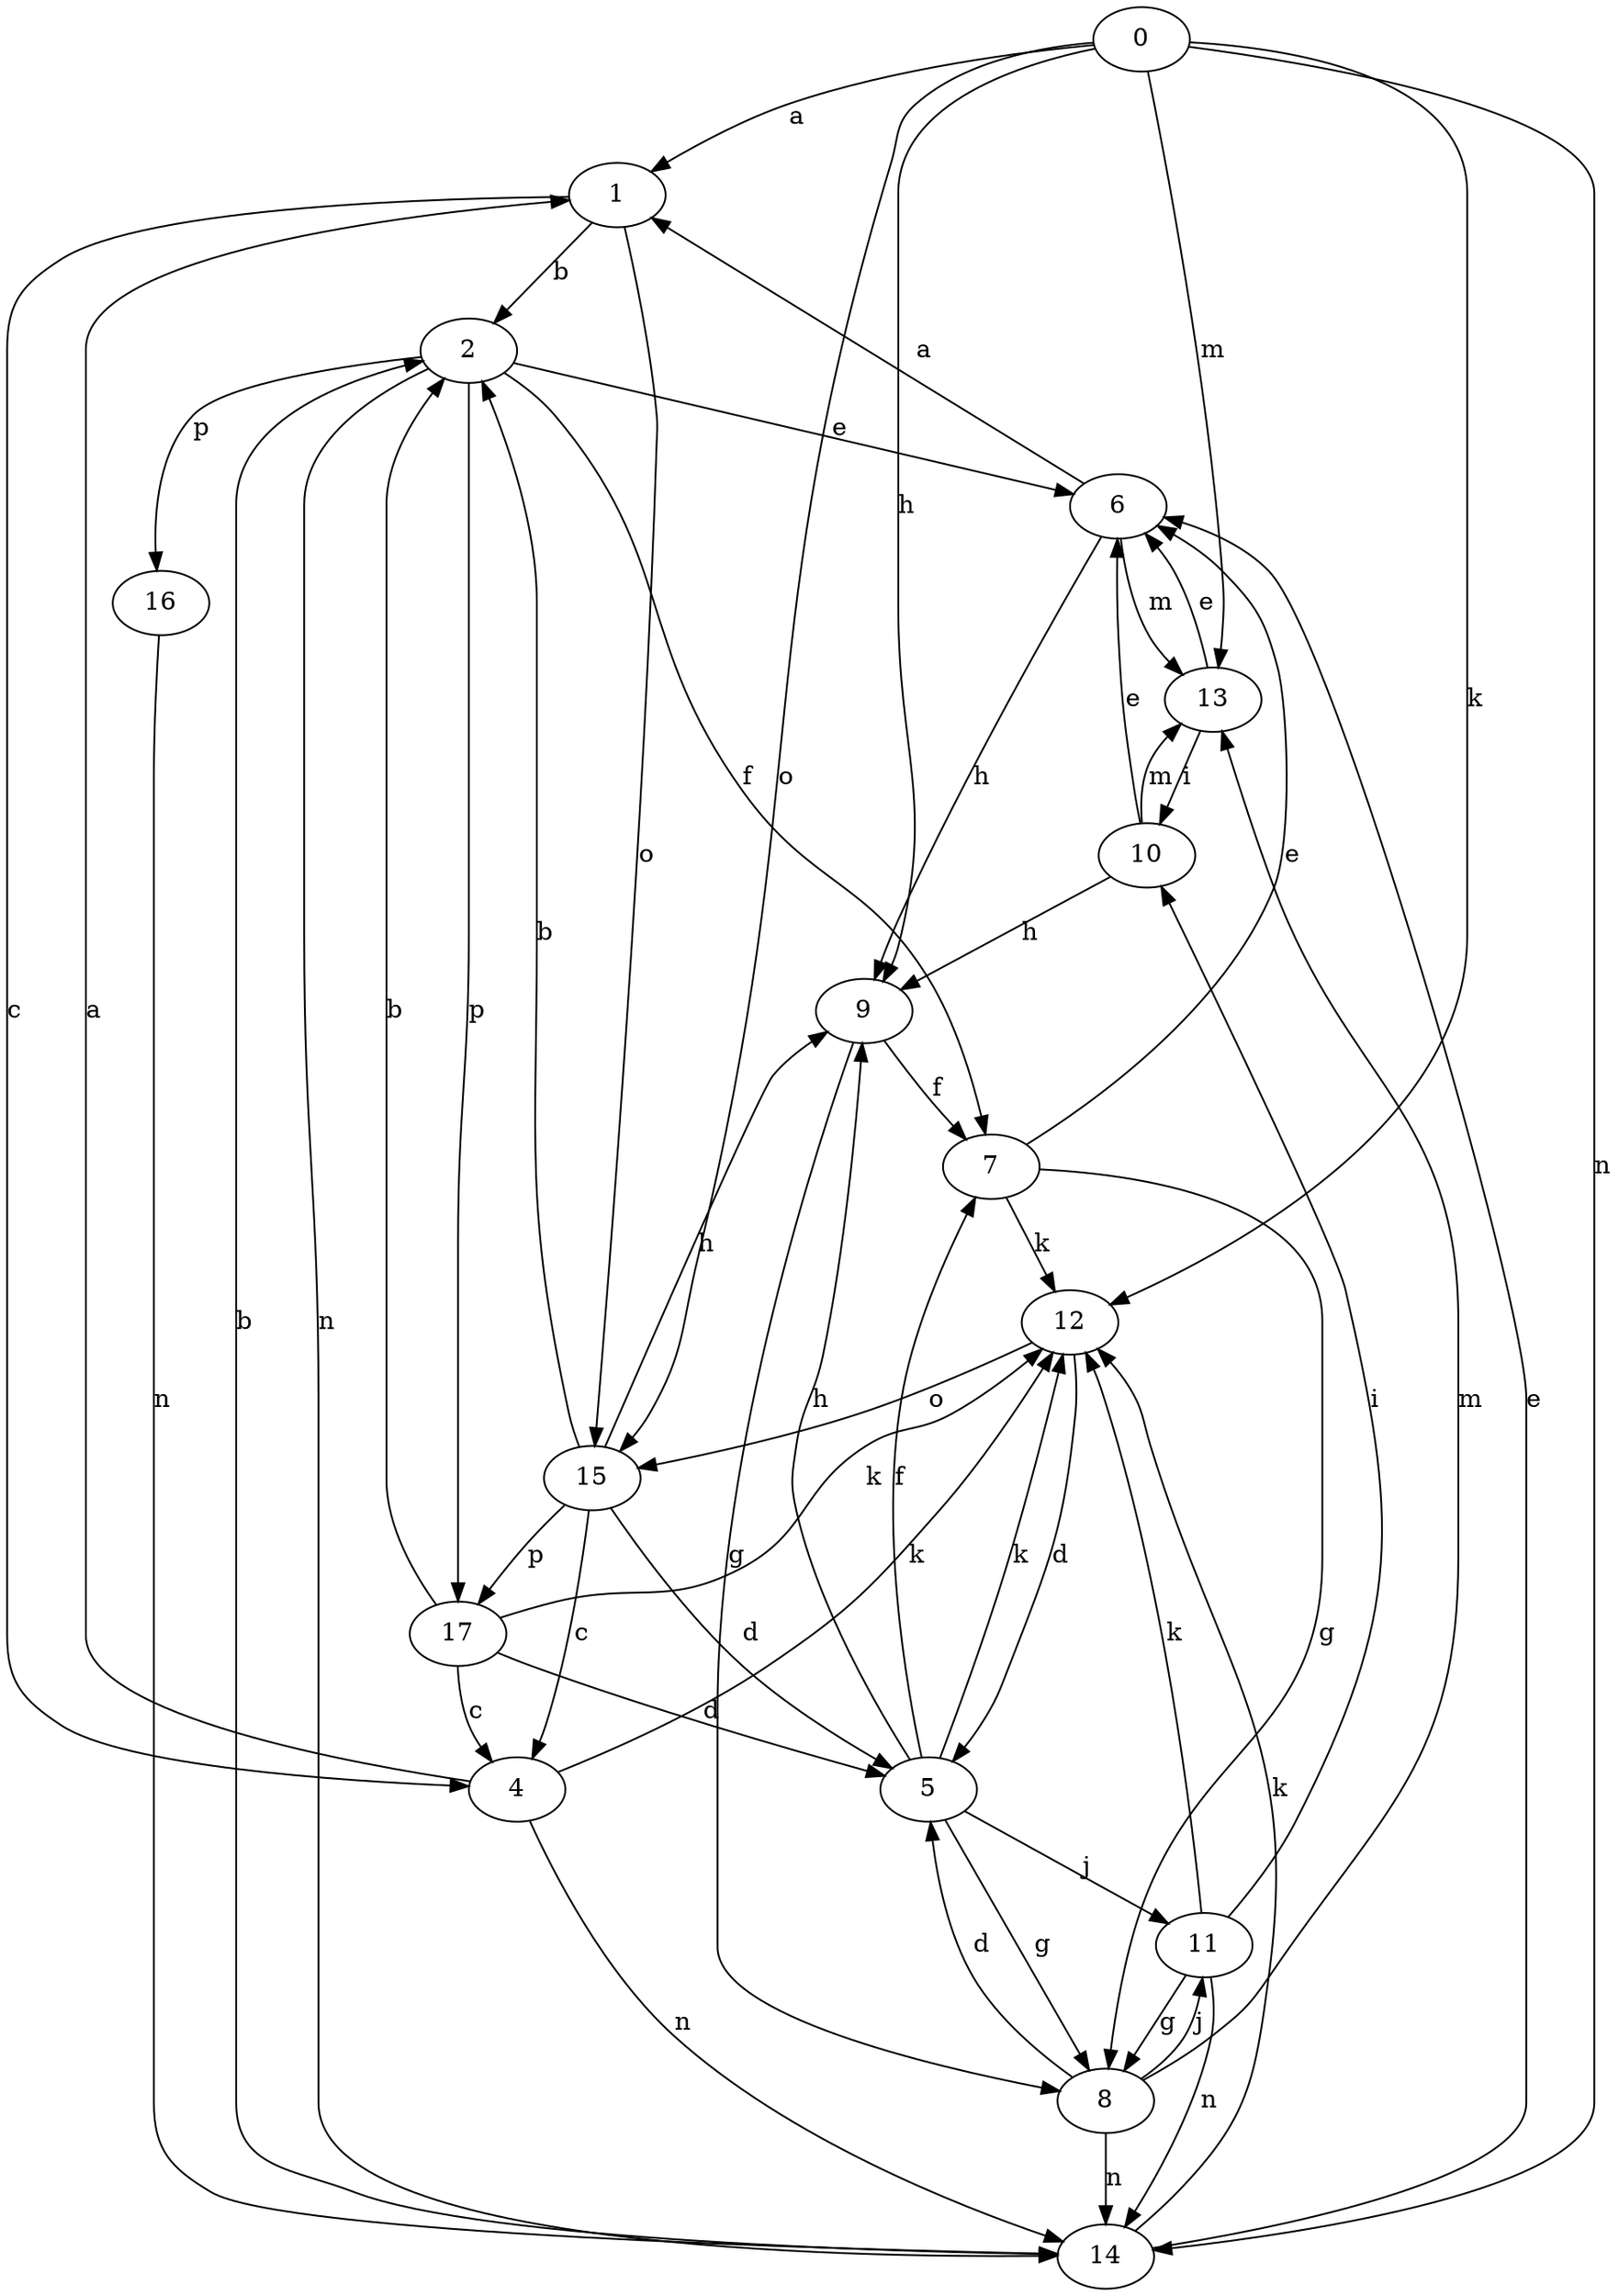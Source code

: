strict digraph  {
0;
1;
2;
4;
5;
6;
7;
8;
9;
10;
11;
12;
13;
14;
15;
16;
17;
0 -> 1  [label=a];
0 -> 9  [label=h];
0 -> 12  [label=k];
0 -> 13  [label=m];
0 -> 14  [label=n];
0 -> 15  [label=o];
1 -> 2  [label=b];
1 -> 4  [label=c];
1 -> 15  [label=o];
2 -> 6  [label=e];
2 -> 7  [label=f];
2 -> 14  [label=n];
2 -> 16  [label=p];
2 -> 17  [label=p];
4 -> 1  [label=a];
4 -> 12  [label=k];
4 -> 14  [label=n];
5 -> 7  [label=f];
5 -> 8  [label=g];
5 -> 9  [label=h];
5 -> 11  [label=j];
5 -> 12  [label=k];
6 -> 1  [label=a];
6 -> 9  [label=h];
6 -> 13  [label=m];
7 -> 6  [label=e];
7 -> 8  [label=g];
7 -> 12  [label=k];
8 -> 5  [label=d];
8 -> 11  [label=j];
8 -> 13  [label=m];
8 -> 14  [label=n];
9 -> 7  [label=f];
9 -> 8  [label=g];
10 -> 6  [label=e];
10 -> 9  [label=h];
10 -> 13  [label=m];
11 -> 8  [label=g];
11 -> 10  [label=i];
11 -> 12  [label=k];
11 -> 14  [label=n];
12 -> 5  [label=d];
12 -> 15  [label=o];
13 -> 6  [label=e];
13 -> 10  [label=i];
14 -> 2  [label=b];
14 -> 6  [label=e];
14 -> 12  [label=k];
15 -> 2  [label=b];
15 -> 4  [label=c];
15 -> 5  [label=d];
15 -> 9  [label=h];
15 -> 17  [label=p];
16 -> 14  [label=n];
17 -> 2  [label=b];
17 -> 4  [label=c];
17 -> 5  [label=d];
17 -> 12  [label=k];
}
